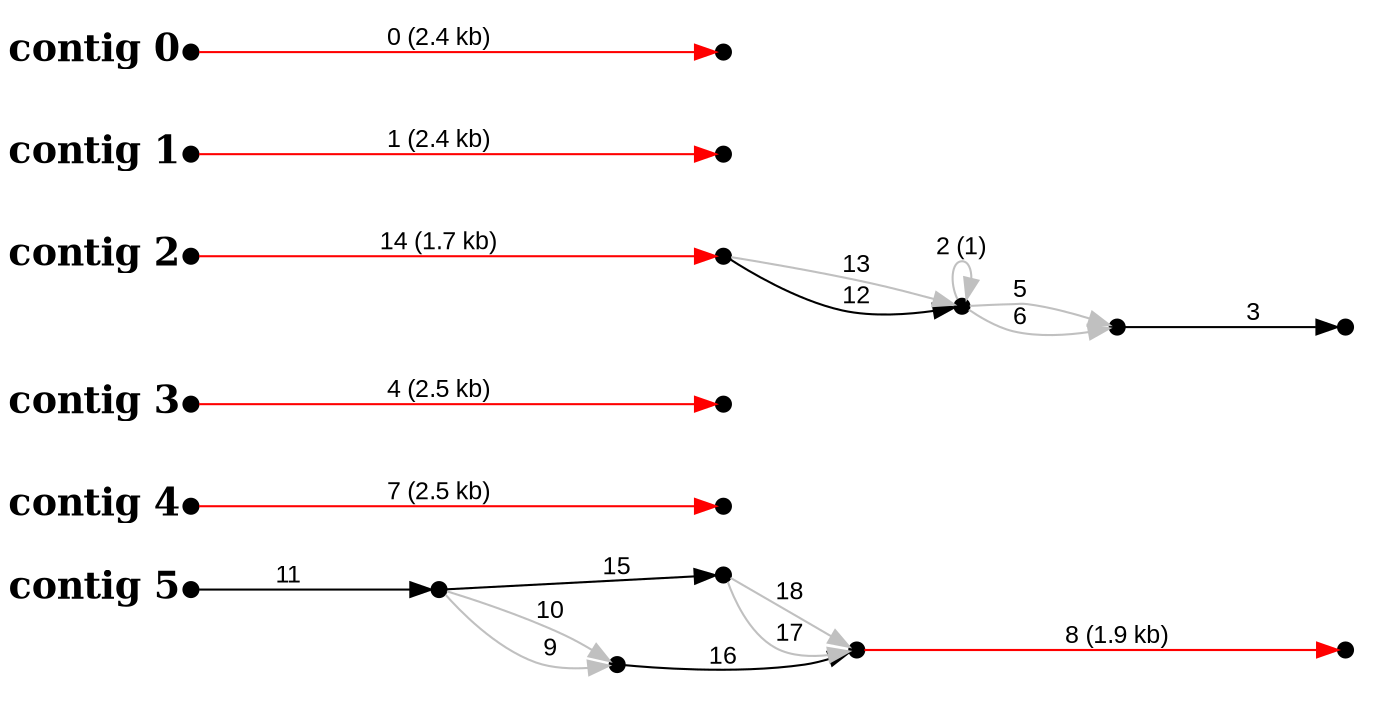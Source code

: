 digraph G {

node [width=0.1,height=0.1,fontsize=10,shape=point];
edge [fontsize=12,penwidth=1,arrowsize=1,fontname=Arial];
margin=1.0;
rankdir=LR;
labeljust=l;
margin=0;

subgraph cluster5 {
color=white;
14 -> 13 [minlen=4,color=red,label="8 (1.9 kb)"];
15 -> 14 [minlen=2,color=black,label="16"];
16 -> 14 [minlen=1,color=gray,label="17"];
16 -> 14 [minlen=1,color=gray,label="18"];
17 -> 15 [minlen=1,color=gray,label="9"];
17 -> 15 [minlen=1,color=gray,label="10"];
17 -> 16 [minlen=2,color=black,label="15"];
18 -> 17 [minlen=2,color=black,label="11",taillabel="contig 5",labelangle=180,weight=10000,labeldistance=5,labelfontsize=18,labelfontname="Times-Bold"];
}

subgraph cluster4 {
color=white;
12 -> 11 [minlen=4,color=red,label="7 (2.5 kb)",taillabel="contig 4",labelangle=180,weight=10000,labeldistance=5,labelfontsize=18,labelfontname="Times-Bold"];
}

subgraph cluster3 {
color=white;
6 -> 7 [minlen=4,color=red,label="4 (2.5 kb)",taillabel="contig 3",labelangle=180,weight=10000,labeldistance=5,labelfontsize=18,labelfontname="Times-Bold"];
}

subgraph cluster2 {
color=white;
4 -> 5 [minlen=2,color=black,label="3"];
8 -> 4 [minlen=1,color=gray,label="6"];
8 -> 4 [minlen=1,color=gray,label="5"];
8 -> 8 [minlen=1,color=gray,label="2 (1)"];
9 -> 10 [minlen=4,color=red,label="14 (1.7 kb)",taillabel="contig 2",labelangle=180,weight=10000,labeldistance=5,labelfontsize=18,labelfontname="Times-Bold"];
10 -> 8 [minlen=2,color=black,label="12"];
10 -> 8 [minlen=1,color=gray,label="13"];
}

subgraph cluster1 {
color=white;
2 -> 3 [minlen=4,color=red,label="1 (2.4 kb)",taillabel="contig 1",labelangle=180,weight=10000,labeldistance=5,labelfontsize=18,labelfontname="Times-Bold"];
}

subgraph cluster0 {
color=white;
0 -> 1 [minlen=4,color=red,label="0 (2.4 kb)",taillabel="contig 0",labelangle=180,weight=10000,labeldistance=5,labelfontsize=18,labelfontname="Times-Bold"];
}

}
#done
